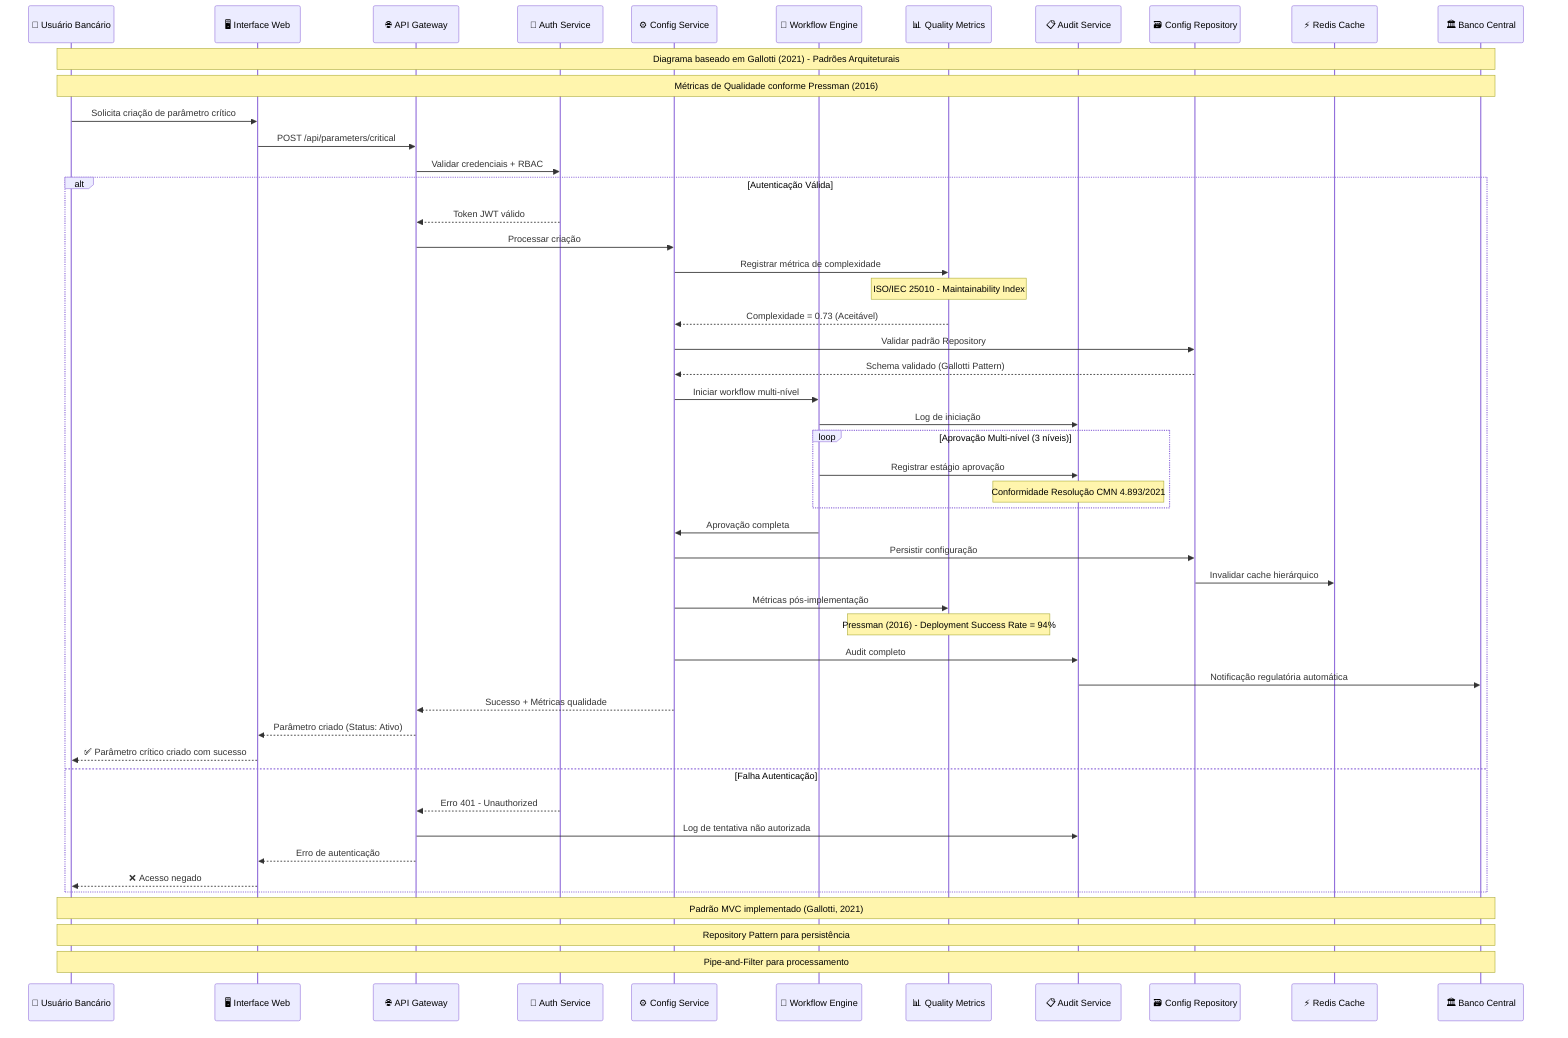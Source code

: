 sequenceDiagram
    participant Usuario as 👤 Usuário Bancário
    participant UI as 🖥️ Interface Web
    participant Gateway as 🌐 API Gateway
    participant AuthService as 🔐 Auth Service
    participant ConfigService as ⚙️ Config Service
    participant WorkflowEngine as 🔄 Workflow Engine
    participant QualityMetrics as 📊 Quality Metrics
    participant AuditService as 📋 Audit Service
    participant Repository as 🗃️ Config Repository
    participant Cache as ⚡ Redis Cache
    participant BCB as 🏛️ Banco Central

    Note over Usuario, BCB: Diagrama baseado em Gallotti (2021) - Padrões Arquiteturais
    Note over Usuario, BCB: Métricas de Qualidade conforme Pressman (2016)

    Usuario->>UI: Solicita criação de parâmetro crítico
    UI->>Gateway: POST /api/parameters/critical
    Gateway->>AuthService: Validar credenciais + RBAC
    
    alt Autenticação Válida
        AuthService-->>Gateway: Token JWT válido
        Gateway->>ConfigService: Processar criação
        
        ConfigService->>QualityMetrics: Registrar métrica de complexidade
        Note over QualityMetrics: ISO/IEC 25010 - Maintainability Index
        QualityMetrics-->>ConfigService: Complexidade = 0.73 (Aceitável)
        
        ConfigService->>Repository: Validar padrão Repository
        Repository-->>ConfigService: Schema validado (Gallotti Pattern)
        
        ConfigService->>WorkflowEngine: Iniciar workflow multi-nível
        WorkflowEngine->>AuditService: Log de iniciação
        
        loop Aprovação Multi-nível (3 níveis)
            WorkflowEngine->>AuditService: Registrar estágio aprovação
            Note over AuditService: Conformidade Resolução CMN 4.893/2021
        end
        
        WorkflowEngine->>ConfigService: Aprovação completa
        ConfigService->>Repository: Persistir configuração
        Repository->>Cache: Invalidar cache hierárquico
        
        ConfigService->>QualityMetrics: Métricas pós-implementação
        Note over QualityMetrics: Pressman (2016) - Deployment Success Rate = 94%
        
        ConfigService->>AuditService: Audit completo
        AuditService->>BCB: Notificação regulatória automática
        
        ConfigService-->>Gateway: Sucesso + Métricas qualidade
        Gateway-->>UI: Parâmetro criado (Status: Ativo)
        UI-->>Usuario: ✅ Parâmetro crítico criado com sucesso
        
    else Falha Autenticação
        AuthService-->>Gateway: Erro 401 - Unauthorized
        Gateway->>AuditService: Log de tentativa não autorizada
        Gateway-->>UI: Erro de autenticação
        UI-->>Usuario: ❌ Acesso negado
    end

    Note over Usuario, BCB: Padrão MVC implementado (Gallotti, 2021)
    Note over Usuario, BCB: Repository Pattern para persistência
    Note over Usuario, BCB: Pipe-and-Filter para processamento